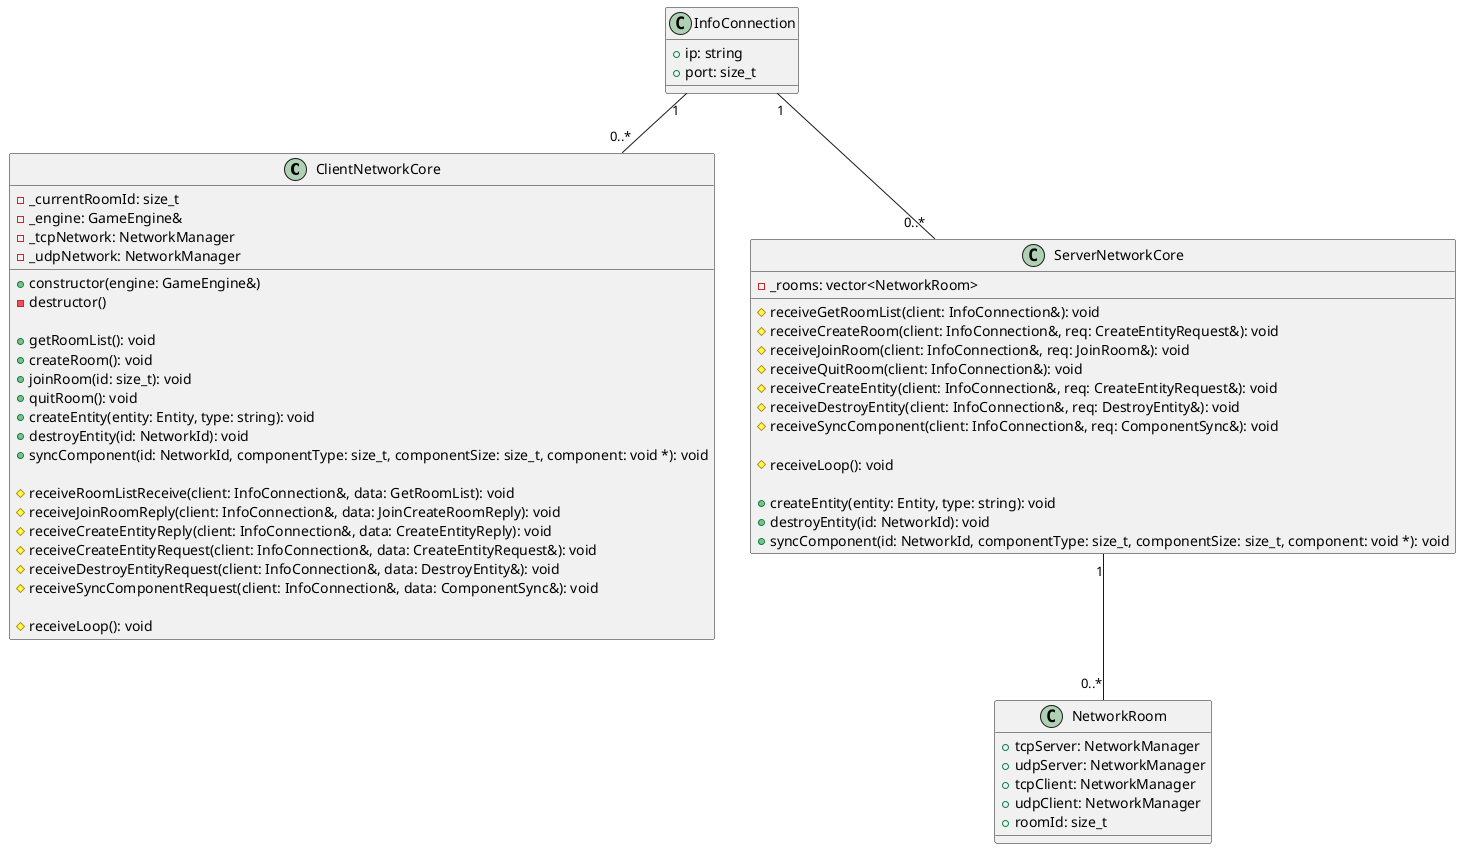 @startuml
'https://plantuml.com/class-diagram

class ClientNetworkCore {
    + constructor(engine: GameEngine&)
    - destructor()

    + getRoomList(): void
    + createRoom(): void
    + joinRoom(id: size_t): void
    + quitRoom(): void
    + createEntity(entity: Entity, type: string): void
    + destroyEntity(id: NetworkId): void
    + syncComponent(id: NetworkId, componentType: size_t, componentSize: size_t, component: void *): void

    # receiveRoomListReceive(client: InfoConnection&, data: GetRoomList): void
    # receiveJoinRoomReply(client: InfoConnection&, data: JoinCreateRoomReply): void
    # receiveCreateEntityReply(client: InfoConnection&, data: CreateEntityReply): void
    # receiveCreateEntityRequest(client: InfoConnection&, data: CreateEntityRequest&): void
    # receiveDestroyEntityRequest(client: InfoConnection&, data: DestroyEntity&): void
    # receiveSyncComponentRequest(client: InfoConnection&, data: ComponentSync&): void

    # receiveLoop(): void

    - _currentRoomId: size_t
    - _engine: GameEngine&
    - _tcpNetwork: NetworkManager
    - _udpNetwork: NetworkManager
}

class ServerNetworkCore {
    # receiveGetRoomList(client: InfoConnection&): void
    # receiveCreateRoom(client: InfoConnection&, req: CreateEntityRequest&): void
    # receiveJoinRoom(client: InfoConnection&, req: JoinRoom&): void
    # receiveQuitRoom(client: InfoConnection&): void
    # receiveCreateEntity(client: InfoConnection&, req: CreateEntityRequest&): void
    # receiveDestroyEntity(client: InfoConnection&, req: DestroyEntity&): void
    # receiveSyncComponent(client: InfoConnection&, req: ComponentSync&): void

    # receiveLoop(): void

    + createEntity(entity: Entity, type: string): void
    + destroyEntity(id: NetworkId): void
    + syncComponent(id: NetworkId, componentType: size_t, componentSize: size_t, component: void *): void

    - _rooms: vector<NetworkRoom>
}
ServerNetworkCore "1" -- "0..*" NetworkRoom

class InfoConnection {
    + ip: string
    + port: size_t
}
InfoConnection "1" -- "0..*" ServerNetworkCore
InfoConnection "1" -- "0..*" ClientNetworkCore

class NetworkRoom {
    + tcpServer: NetworkManager
    + udpServer: NetworkManager
    + tcpClient: NetworkManager
    + udpClient: NetworkManager
    + roomId: size_t
}

@enduml